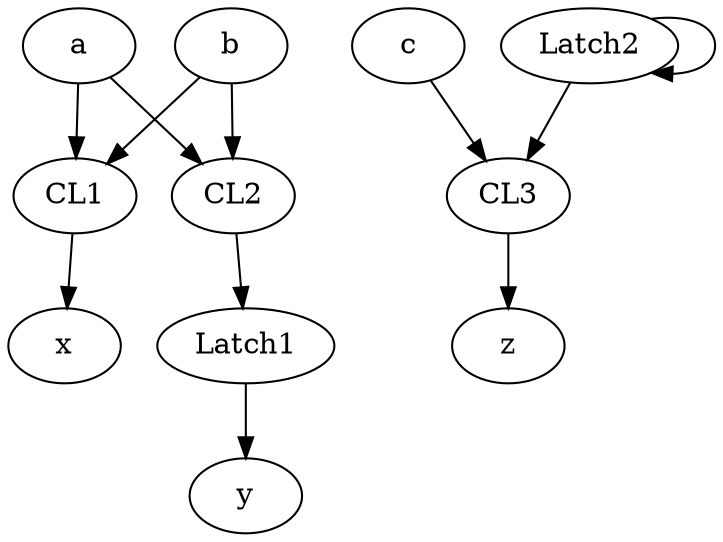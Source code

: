 digraph G{
   bgcolor=""
    a -> CL1 -> x;
    a -> CL2 -> Latch1 -> y;
    b -> CL1;
    b -> CL2;
    c -> CL3 -> z;
    Latch2 -> Latch2;
    Latch2 -> CL3
}
